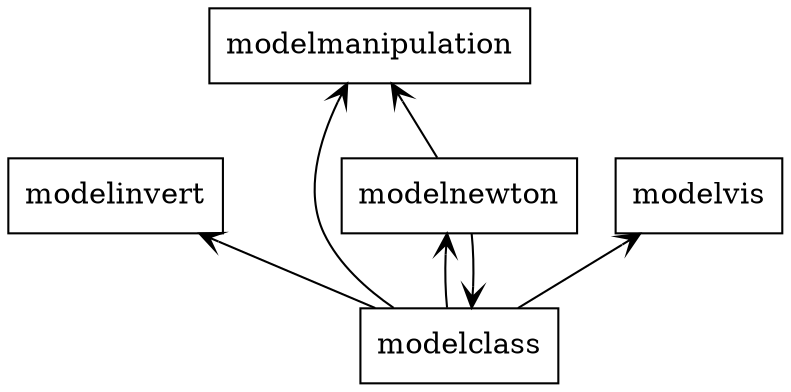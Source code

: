 digraph "packages" {
charset="utf-8"
rankdir=BT
"0" [label="modelclass", shape="box"];
"1" [label="modelinvert", shape="box"];
"2" [label="modelmanipulation", shape="box"];
"3" [label="modelnewton", shape="box"];
"4" [label="modelvis", shape="box"];
"0" -> "1" [arrowhead="open", arrowtail="none"];
"0" -> "2" [arrowhead="open", arrowtail="none"];
"0" -> "3" [arrowhead="open", arrowtail="none"];
"0" -> "4" [arrowhead="open", arrowtail="none"];
"3" -> "0" [arrowhead="open", arrowtail="none"];
"3" -> "2" [arrowhead="open", arrowtail="none"];
}
